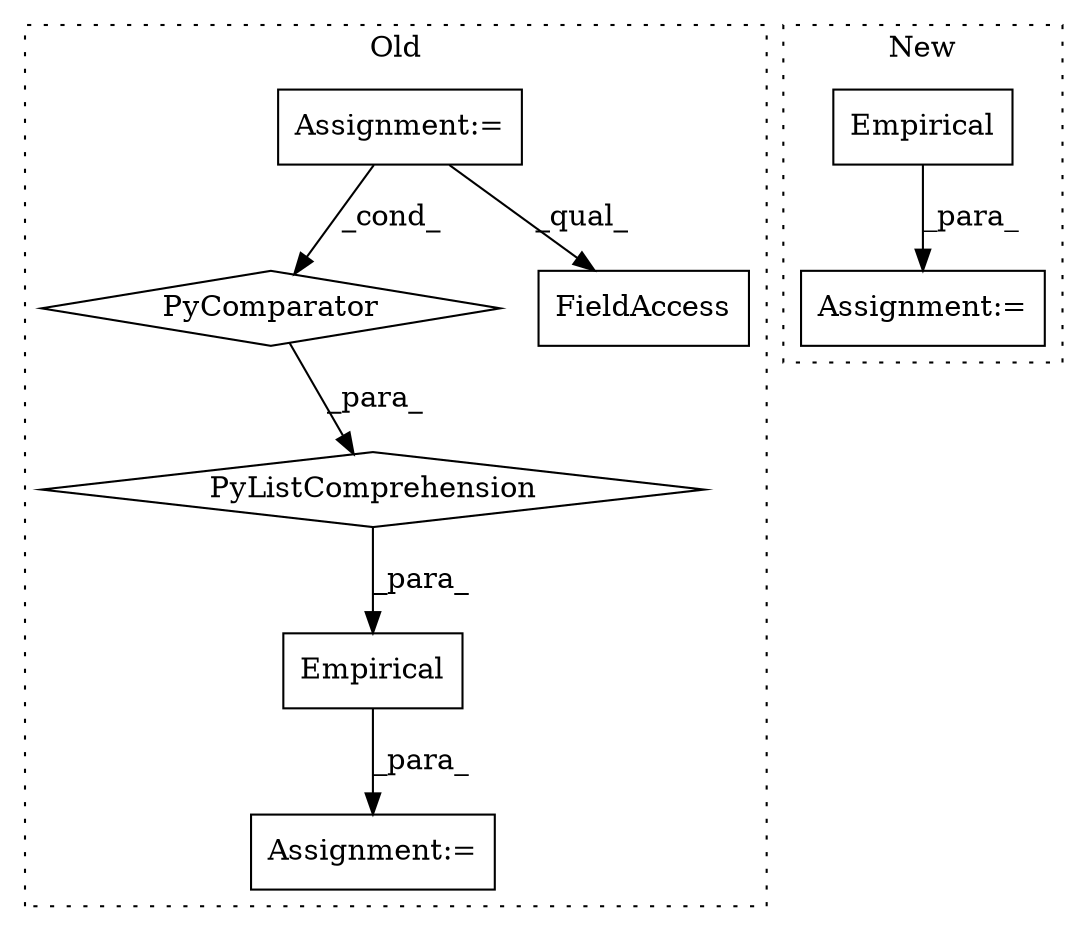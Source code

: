 digraph G {
subgraph cluster0 {
1 [label="PyListComprehension" a="109" s="13608" l="104" shape="diamond"];
3 [label="PyComparator" a="113" s="13678" l="26" shape="diamond"];
4 [label="Empirical" a="32" s="13587,13712" l="21,-5" shape="box"];
5 [label="Assignment:=" a="7" s="13678" l="26" shape="box"];
6 [label="FieldAccess" a="22" s="13608" l="12" shape="box"];
8 [label="Assignment:=" a="7" s="13586" l="1" shape="box"];
label = "Old";
style="dotted";
}
subgraph cluster1 {
2 [label="Empirical" a="32" s="13567,13590" l="10,1" shape="box"];
7 [label="Assignment:=" a="7" s="13566" l="1" shape="box"];
label = "New";
style="dotted";
}
1 -> 4 [label="_para_"];
2 -> 7 [label="_para_"];
3 -> 1 [label="_para_"];
4 -> 8 [label="_para_"];
5 -> 3 [label="_cond_"];
5 -> 6 [label="_qual_"];
}